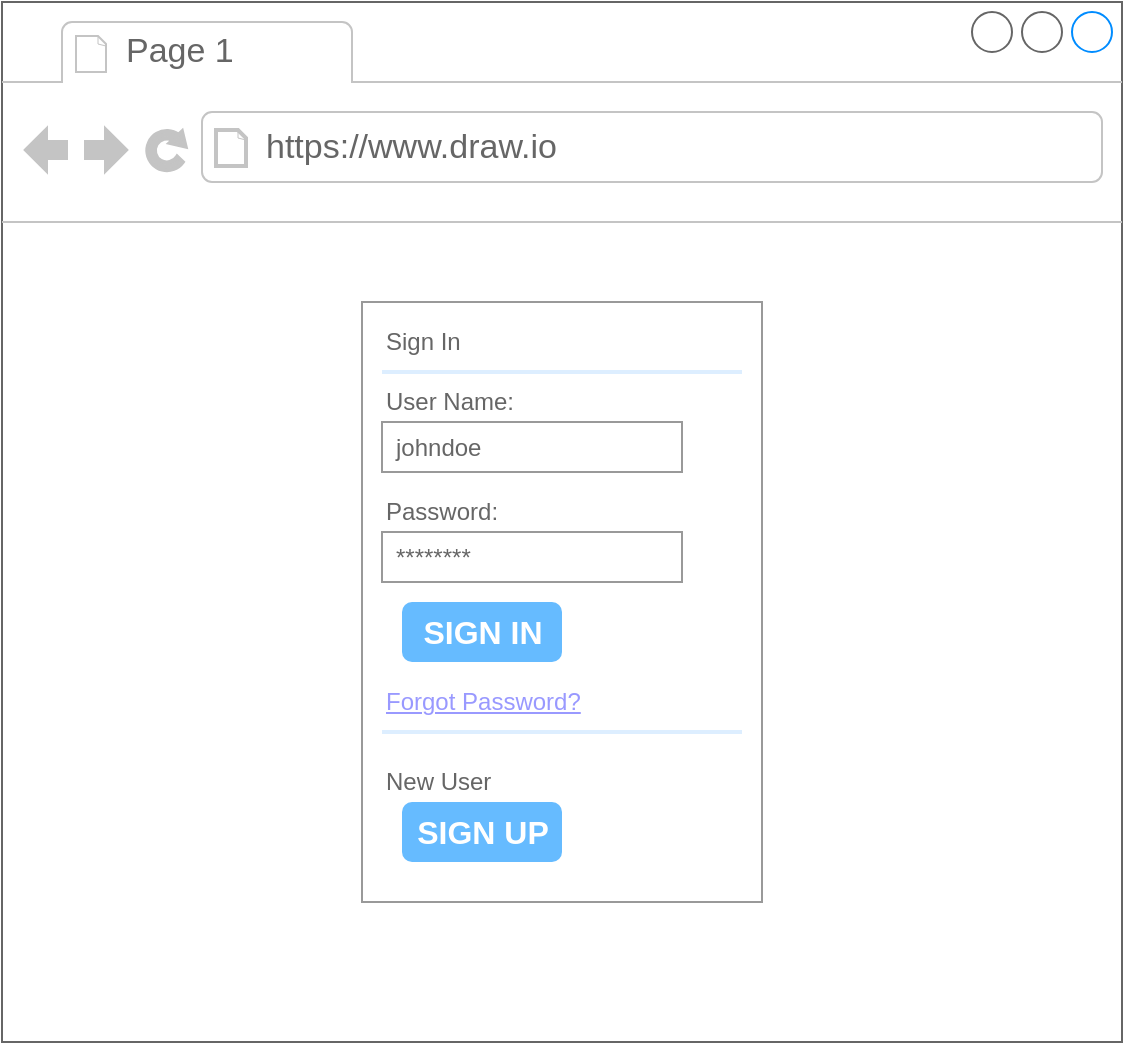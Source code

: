 <mxfile version="13.0.7" type="device" pages="2"><diagram id="l4ytQavXDCTLHDSA4LBz" name="Login"><mxGraphModel dx="976" dy="671" grid="1" gridSize="10" guides="1" tooltips="1" connect="1" arrows="1" fold="1" page="1" pageScale="1" pageWidth="827" pageHeight="1169" math="0" shadow="0"><root><mxCell id="0"/><mxCell id="1" parent="0"/><mxCell id="KOLmd53iJEdk2oHLCIPg-1" value="" style="strokeWidth=1;shadow=0;dashed=0;align=center;html=1;shape=mxgraph.mockup.containers.browserWindow;rSize=0;strokeColor=#666666;strokeColor2=#008cff;strokeColor3=#c4c4c4;mainText=,;recursiveResize=0;" vertex="1" parent="1"><mxGeometry width="560" height="520" as="geometry"/></mxCell><mxCell id="KOLmd53iJEdk2oHLCIPg-2" value="Page 1" style="strokeWidth=1;shadow=0;dashed=0;align=center;html=1;shape=mxgraph.mockup.containers.anchor;fontSize=17;fontColor=#666666;align=left;" vertex="1" parent="KOLmd53iJEdk2oHLCIPg-1"><mxGeometry x="60" y="12" width="110" height="26" as="geometry"/></mxCell><mxCell id="KOLmd53iJEdk2oHLCIPg-3" value="https://www.draw.io" style="strokeWidth=1;shadow=0;dashed=0;align=center;html=1;shape=mxgraph.mockup.containers.anchor;rSize=0;fontSize=17;fontColor=#666666;align=left;" vertex="1" parent="KOLmd53iJEdk2oHLCIPg-1"><mxGeometry x="130" y="60" width="250" height="26" as="geometry"/></mxCell><mxCell id="KOLmd53iJEdk2oHLCIPg-4" value="" style="strokeWidth=1;shadow=0;dashed=0;align=center;html=1;shape=mxgraph.mockup.forms.rrect;rSize=0;strokeColor=#999999;fillColor=#ffffff;" vertex="1" parent="KOLmd53iJEdk2oHLCIPg-1"><mxGeometry x="180" y="150" width="200" height="300" as="geometry"/></mxCell><mxCell id="KOLmd53iJEdk2oHLCIPg-5" value="Sign In" style="strokeWidth=1;shadow=0;dashed=0;align=center;html=1;shape=mxgraph.mockup.forms.anchor;fontSize=12;fontColor=#666666;align=left;resizeWidth=1;spacingLeft=0;" vertex="1" parent="KOLmd53iJEdk2oHLCIPg-4"><mxGeometry width="100" height="20" relative="1" as="geometry"><mxPoint x="10" y="10" as="offset"/></mxGeometry></mxCell><mxCell id="KOLmd53iJEdk2oHLCIPg-6" value="" style="shape=line;strokeColor=#ddeeff;strokeWidth=2;html=1;resizeWidth=1;" vertex="1" parent="KOLmd53iJEdk2oHLCIPg-4"><mxGeometry width="180" height="10" relative="1" as="geometry"><mxPoint x="10" y="30" as="offset"/></mxGeometry></mxCell><mxCell id="KOLmd53iJEdk2oHLCIPg-7" value="User Name:" style="strokeWidth=1;shadow=0;dashed=0;align=center;html=1;shape=mxgraph.mockup.forms.anchor;fontSize=12;fontColor=#666666;align=left;resizeWidth=1;spacingLeft=0;" vertex="1" parent="KOLmd53iJEdk2oHLCIPg-4"><mxGeometry width="100" height="20" relative="1" as="geometry"><mxPoint x="10" y="40" as="offset"/></mxGeometry></mxCell><mxCell id="KOLmd53iJEdk2oHLCIPg-8" value="johndoe" style="strokeWidth=1;shadow=0;dashed=0;align=center;html=1;shape=mxgraph.mockup.forms.rrect;rSize=0;strokeColor=#999999;fontColor=#666666;align=left;spacingLeft=5;resizeWidth=1;" vertex="1" parent="KOLmd53iJEdk2oHLCIPg-4"><mxGeometry width="150" height="25" relative="1" as="geometry"><mxPoint x="10" y="60" as="offset"/></mxGeometry></mxCell><mxCell id="KOLmd53iJEdk2oHLCIPg-9" value="Password:" style="strokeWidth=1;shadow=0;dashed=0;align=center;html=1;shape=mxgraph.mockup.forms.anchor;fontSize=12;fontColor=#666666;align=left;resizeWidth=1;spacingLeft=0;" vertex="1" parent="KOLmd53iJEdk2oHLCIPg-4"><mxGeometry width="100" height="20" relative="1" as="geometry"><mxPoint x="10" y="95" as="offset"/></mxGeometry></mxCell><mxCell id="KOLmd53iJEdk2oHLCIPg-10" value="********" style="strokeWidth=1;shadow=0;dashed=0;align=center;html=1;shape=mxgraph.mockup.forms.rrect;rSize=0;strokeColor=#999999;fontColor=#666666;align=left;spacingLeft=5;resizeWidth=1;" vertex="1" parent="KOLmd53iJEdk2oHLCIPg-4"><mxGeometry width="150" height="25" relative="1" as="geometry"><mxPoint x="10" y="115" as="offset"/></mxGeometry></mxCell><mxCell id="KOLmd53iJEdk2oHLCIPg-11" value="SIGN IN" style="strokeWidth=1;shadow=0;dashed=0;align=center;html=1;shape=mxgraph.mockup.forms.rrect;rSize=5;strokeColor=none;fontColor=#ffffff;fillColor=#66bbff;fontSize=16;fontStyle=1;" vertex="1" parent="KOLmd53iJEdk2oHLCIPg-4"><mxGeometry y="1" width="80" height="30" relative="1" as="geometry"><mxPoint x="20" y="-150" as="offset"/></mxGeometry></mxCell><mxCell id="KOLmd53iJEdk2oHLCIPg-12" value="Forgot Password?" style="strokeWidth=1;shadow=0;dashed=0;align=center;html=1;shape=mxgraph.mockup.forms.anchor;fontSize=12;fontColor=#9999ff;align=left;spacingLeft=0;fontStyle=4;resizeWidth=1;" vertex="1" parent="KOLmd53iJEdk2oHLCIPg-4"><mxGeometry y="1" width="150" height="20" relative="1" as="geometry"><mxPoint x="10" y="-110" as="offset"/></mxGeometry></mxCell><mxCell id="KOLmd53iJEdk2oHLCIPg-13" value="" style="shape=line;strokeColor=#ddeeff;strokeWidth=2;html=1;resizeWidth=1;" vertex="1" parent="KOLmd53iJEdk2oHLCIPg-4"><mxGeometry y="1" width="180" height="10" relative="1" as="geometry"><mxPoint x="10" y="-90" as="offset"/></mxGeometry></mxCell><mxCell id="KOLmd53iJEdk2oHLCIPg-14" value="New User" style="strokeWidth=1;shadow=0;dashed=0;align=center;html=1;shape=mxgraph.mockup.forms.anchor;fontSize=12;fontColor=#666666;align=left;spacingLeft=0;resizeWidth=1;" vertex="1" parent="KOLmd53iJEdk2oHLCIPg-4"><mxGeometry y="1" width="150" height="20" relative="1" as="geometry"><mxPoint x="10" y="-70" as="offset"/></mxGeometry></mxCell><mxCell id="KOLmd53iJEdk2oHLCIPg-15" value="SIGN UP" style="strokeWidth=1;shadow=0;dashed=0;align=center;html=1;shape=mxgraph.mockup.forms.rrect;rSize=5;strokeColor=none;fontColor=#ffffff;fillColor=#66bbff;fontSize=16;fontStyle=1;" vertex="1" parent="KOLmd53iJEdk2oHLCIPg-4"><mxGeometry y="1" width="80" height="30" relative="1" as="geometry"><mxPoint x="20" y="-50" as="offset"/></mxGeometry></mxCell></root></mxGraphModel></diagram><diagram id="9qAgl5rrIkMbSViUlgbU" name="Main"><mxGraphModel dx="976" dy="671" grid="1" gridSize="10" guides="1" tooltips="1" connect="1" arrows="1" fold="1" page="1" pageScale="1" pageWidth="827" pageHeight="1169" math="0" shadow="0"><root><mxCell id="U4QjqPNDcyF-Tq4iiGnI-0"/><mxCell id="U4QjqPNDcyF-Tq4iiGnI-1" parent="U4QjqPNDcyF-Tq4iiGnI-0"/><mxCell id="PyoV2BqILyW8rADJCVbH-0" value="" style="strokeWidth=1;shadow=0;dashed=0;align=center;html=1;shape=mxgraph.mockup.containers.browserWindow;rSize=0;strokeColor=#666666;strokeColor2=#008cff;strokeColor3=#c4c4c4;mainText=,;recursiveResize=0;" vertex="1" parent="U4QjqPNDcyF-Tq4iiGnI-1"><mxGeometry width="700" height="520" as="geometry"/></mxCell><mxCell id="PyoV2BqILyW8rADJCVbH-1" value="Page 1" style="strokeWidth=1;shadow=0;dashed=0;align=center;html=1;shape=mxgraph.mockup.containers.anchor;fontSize=17;fontColor=#666666;align=left;" vertex="1" parent="PyoV2BqILyW8rADJCVbH-0"><mxGeometry x="60" y="12" width="110" height="26" as="geometry"/></mxCell><mxCell id="PyoV2BqILyW8rADJCVbH-2" value="https://www.draw.io" style="strokeWidth=1;shadow=0;dashed=0;align=center;html=1;shape=mxgraph.mockup.containers.anchor;rSize=0;fontSize=17;fontColor=#666666;align=left;" vertex="1" parent="PyoV2BqILyW8rADJCVbH-0"><mxGeometry x="130" y="60" width="250" height="26" as="geometry"/></mxCell><mxCell id="PyoV2BqILyW8rADJCVbH-4" value="********" style="strokeWidth=1;shadow=0;dashed=0;align=center;html=1;shape=mxgraph.mockup.forms.pwField;strokeColor=#999999;mainText=;align=left;fontColor=#666666;fontSize=17;spacingLeft=3;" vertex="1" parent="PyoV2BqILyW8rADJCVbH-0"><mxGeometry x="170" y="150" width="350" height="30" as="geometry"/></mxCell><mxCell id="PyoV2BqILyW8rADJCVbH-5" value="Save" style="strokeWidth=1;shadow=0;dashed=0;align=center;html=1;shape=mxgraph.mockup.buttons.button;strokeColor=#666666;fontColor=#ffffff;mainText=;buttonStyle=round;fontSize=17;fontStyle=1;fillColor=#008cff;whiteSpace=wrap;" vertex="1" parent="PyoV2BqILyW8rADJCVbH-0"><mxGeometry x="440" y="190" width="80" height="30" as="geometry"/></mxCell><mxCell id="PyoV2BqILyW8rADJCVbH-10" value="" style="group" vertex="1" connectable="0" parent="PyoV2BqILyW8rADJCVbH-0"><mxGeometry x="170" y="252.5" width="350" height="30" as="geometry"/></mxCell><mxCell id="PyoV2BqILyW8rADJCVbH-6" value="Option 1" style="strokeWidth=1;shadow=0;dashed=0;align=center;html=1;shape=mxgraph.mockup.forms.rrect;rSize=0;fillColor=#eeeeee;strokeColor=#999999;gradientColor=#cccccc;align=left;spacingLeft=4;fontSize=17;fontColor=#666666;labelPosition=right;fontStyle=0" vertex="1" parent="PyoV2BqILyW8rADJCVbH-10"><mxGeometry y="7.5" width="15" height="15" as="geometry"/></mxCell><mxCell id="PyoV2BqILyW8rADJCVbH-7" value="X" style="strokeWidth=1;shadow=0;dashed=0;align=center;html=1;shape=mxgraph.mockup.buttons.button;strokeColor=#666666;fontColor=#ffffff;mainText=;buttonStyle=round;fontSize=17;fontStyle=1;fillColor=#008cff;whiteSpace=wrap;" vertex="1" parent="PyoV2BqILyW8rADJCVbH-10"><mxGeometry x="320" width="30" height="30" as="geometry"/></mxCell><mxCell id="PyoV2BqILyW8rADJCVbH-20" value="" style="group" vertex="1" connectable="0" parent="PyoV2BqILyW8rADJCVbH-0"><mxGeometry x="170" y="406" width="350" height="30" as="geometry"/></mxCell><mxCell id="PyoV2BqILyW8rADJCVbH-21" value="Option 1" style="strokeWidth=1;shadow=0;dashed=0;align=center;html=1;shape=mxgraph.mockup.forms.rrect;rSize=0;fillColor=#eeeeee;strokeColor=#999999;gradientColor=#cccccc;align=left;spacingLeft=4;fontSize=17;fontColor=#666666;labelPosition=right;fontStyle=0" vertex="1" parent="PyoV2BqILyW8rADJCVbH-20"><mxGeometry y="7.5" width="15" height="15" as="geometry"/></mxCell><mxCell id="PyoV2BqILyW8rADJCVbH-22" value="X" style="strokeWidth=1;shadow=0;dashed=0;align=center;html=1;shape=mxgraph.mockup.buttons.button;strokeColor=#666666;fontColor=#ffffff;mainText=;buttonStyle=round;fontSize=17;fontStyle=1;fillColor=#008cff;whiteSpace=wrap;" vertex="1" parent="PyoV2BqILyW8rADJCVbH-20"><mxGeometry x="320" width="30" height="30" as="geometry"/></mxCell><mxCell id="PyoV2BqILyW8rADJCVbH-23" value="" style="group" vertex="1" connectable="0" parent="PyoV2BqILyW8rADJCVbH-0"><mxGeometry x="170" y="443" width="350" height="30" as="geometry"/></mxCell><mxCell id="PyoV2BqILyW8rADJCVbH-24" value="Option 1" style="strokeWidth=1;shadow=0;dashed=0;align=center;html=1;shape=mxgraph.mockup.forms.rrect;rSize=0;fillColor=#eeeeee;strokeColor=#999999;gradientColor=#cccccc;align=left;spacingLeft=4;fontSize=17;fontColor=#666666;labelPosition=right;fontStyle=0" vertex="1" parent="PyoV2BqILyW8rADJCVbH-23"><mxGeometry y="7.5" width="15" height="15" as="geometry"/></mxCell><mxCell id="PyoV2BqILyW8rADJCVbH-25" value="X" style="strokeWidth=1;shadow=0;dashed=0;align=center;html=1;shape=mxgraph.mockup.buttons.button;strokeColor=#666666;fontColor=#ffffff;mainText=;buttonStyle=round;fontSize=17;fontStyle=1;fillColor=#008cff;whiteSpace=wrap;" vertex="1" parent="PyoV2BqILyW8rADJCVbH-23"><mxGeometry x="320" width="30" height="30" as="geometry"/></mxCell><mxCell id="PyoV2BqILyW8rADJCVbH-26" value="" style="group" vertex="1" connectable="0" parent="PyoV2BqILyW8rADJCVbH-0"><mxGeometry x="170" y="480" width="350" height="30" as="geometry"/></mxCell><mxCell id="PyoV2BqILyW8rADJCVbH-27" value="Option 1" style="strokeWidth=1;shadow=0;dashed=0;align=center;html=1;shape=mxgraph.mockup.forms.rrect;rSize=0;fillColor=#eeeeee;strokeColor=#999999;gradientColor=#cccccc;align=left;spacingLeft=4;fontSize=17;fontColor=#666666;labelPosition=right;fontStyle=0" vertex="1" parent="PyoV2BqILyW8rADJCVbH-26"><mxGeometry y="7.5" width="15" height="15" as="geometry"/></mxCell><mxCell id="PyoV2BqILyW8rADJCVbH-28" value="X" style="strokeWidth=1;shadow=0;dashed=0;align=center;html=1;shape=mxgraph.mockup.buttons.button;strokeColor=#666666;fontColor=#ffffff;mainText=;buttonStyle=round;fontSize=17;fontStyle=1;fillColor=#008cff;whiteSpace=wrap;" vertex="1" parent="PyoV2BqILyW8rADJCVbH-26"><mxGeometry x="320" width="30" height="30" as="geometry"/></mxCell><mxCell id="PyoV2BqILyW8rADJCVbH-30" value="Completados" style="text;html=1;strokeColor=none;fillColor=none;align=center;verticalAlign=middle;whiteSpace=wrap;rounded=0;fontColor=#8A8A8A;fontSize=17;" vertex="1" parent="PyoV2BqILyW8rADJCVbH-0"><mxGeometry x="280" y="370" width="120" height="20" as="geometry"/></mxCell><mxCell id="PyoV2BqILyW8rADJCVbH-31" value="Pendientes" style="text;html=1;strokeColor=none;fillColor=none;align=center;verticalAlign=middle;whiteSpace=wrap;rounded=0;fontColor=#8A8A8A;fontSize=17;" vertex="1" parent="PyoV2BqILyW8rADJCVbH-0"><mxGeometry x="280" y="220" width="120" height="20" as="geometry"/></mxCell><mxCell id="PyoV2BqILyW8rADJCVbH-34" value="" style="verticalLabelPosition=bottom;shadow=0;dashed=0;align=center;html=1;verticalAlign=top;strokeWidth=1;shape=mxgraph.mockup.markup.line;strokeColor=#737373;fontSize=17;fontColor=#8A8A8A;" vertex="1" parent="PyoV2BqILyW8rADJCVbH-0"><mxGeometry x="189" y="411" width="100" height="20" as="geometry"/></mxCell><mxCell id="PyoV2BqILyW8rADJCVbH-35" value="" style="verticalLabelPosition=bottom;shadow=0;dashed=0;align=center;html=1;verticalAlign=top;strokeWidth=1;shape=mxgraph.mockup.markup.line;strokeColor=#737373;fontSize=17;fontColor=#8A8A8A;" vertex="1" parent="PyoV2BqILyW8rADJCVbH-0"><mxGeometry x="189" y="448" width="100" height="20" as="geometry"/></mxCell><mxCell id="PyoV2BqILyW8rADJCVbH-36" value="" style="verticalLabelPosition=bottom;shadow=0;dashed=0;align=center;html=1;verticalAlign=top;strokeWidth=1;shape=mxgraph.mockup.markup.line;strokeColor=#737373;fontSize=17;fontColor=#8A8A8A;" vertex="1" parent="PyoV2BqILyW8rADJCVbH-0"><mxGeometry x="189" y="485" width="100" height="20" as="geometry"/></mxCell><mxCell id="PyoV2BqILyW8rADJCVbH-38" value="usuario" style="text;html=1;strokeColor=none;fillColor=none;align=center;verticalAlign=middle;whiteSpace=wrap;rounded=0;fontColor=#8A8A8A;fontSize=17;" vertex="1" parent="PyoV2BqILyW8rADJCVbH-0"><mxGeometry x="560" y="120" width="120" height="20" as="geometry"/></mxCell><mxCell id="PyoV2BqILyW8rADJCVbH-14" value="" style="group" vertex="1" connectable="0" parent="U4QjqPNDcyF-Tq4iiGnI-1"><mxGeometry x="170" y="289.5" width="350" height="30" as="geometry"/></mxCell><mxCell id="PyoV2BqILyW8rADJCVbH-15" value="Option 1" style="strokeWidth=1;shadow=0;dashed=0;align=center;html=1;shape=mxgraph.mockup.forms.rrect;rSize=0;fillColor=#eeeeee;strokeColor=#999999;gradientColor=#cccccc;align=left;spacingLeft=4;fontSize=17;fontColor=#666666;labelPosition=right;fontStyle=0" vertex="1" parent="PyoV2BqILyW8rADJCVbH-14"><mxGeometry y="7.5" width="15" height="15" as="geometry"/></mxCell><mxCell id="PyoV2BqILyW8rADJCVbH-16" value="X" style="strokeWidth=1;shadow=0;dashed=0;align=center;html=1;shape=mxgraph.mockup.buttons.button;strokeColor=#666666;fontColor=#ffffff;mainText=;buttonStyle=round;fontSize=17;fontStyle=1;fillColor=#008cff;whiteSpace=wrap;" vertex="1" parent="PyoV2BqILyW8rADJCVbH-14"><mxGeometry x="320" width="30" height="30" as="geometry"/></mxCell><mxCell id="PyoV2BqILyW8rADJCVbH-17" value="" style="group" vertex="1" connectable="0" parent="U4QjqPNDcyF-Tq4iiGnI-1"><mxGeometry x="170" y="326.5" width="350" height="30" as="geometry"/></mxCell><mxCell id="PyoV2BqILyW8rADJCVbH-18" value="Option 1" style="strokeWidth=1;shadow=0;dashed=0;align=center;html=1;shape=mxgraph.mockup.forms.rrect;rSize=0;fillColor=#eeeeee;strokeColor=#999999;gradientColor=#cccccc;align=left;spacingLeft=4;fontSize=17;fontColor=#666666;labelPosition=right;fontStyle=0" vertex="1" parent="PyoV2BqILyW8rADJCVbH-17"><mxGeometry y="7.5" width="15" height="15" as="geometry"/></mxCell><mxCell id="PyoV2BqILyW8rADJCVbH-19" value="X" style="strokeWidth=1;shadow=0;dashed=0;align=center;html=1;shape=mxgraph.mockup.buttons.button;strokeColor=#666666;fontColor=#ffffff;mainText=;buttonStyle=round;fontSize=17;fontStyle=1;fillColor=#008cff;whiteSpace=wrap;" vertex="1" parent="PyoV2BqILyW8rADJCVbH-17"><mxGeometry x="320" width="30" height="30" as="geometry"/></mxCell></root></mxGraphModel></diagram></mxfile>